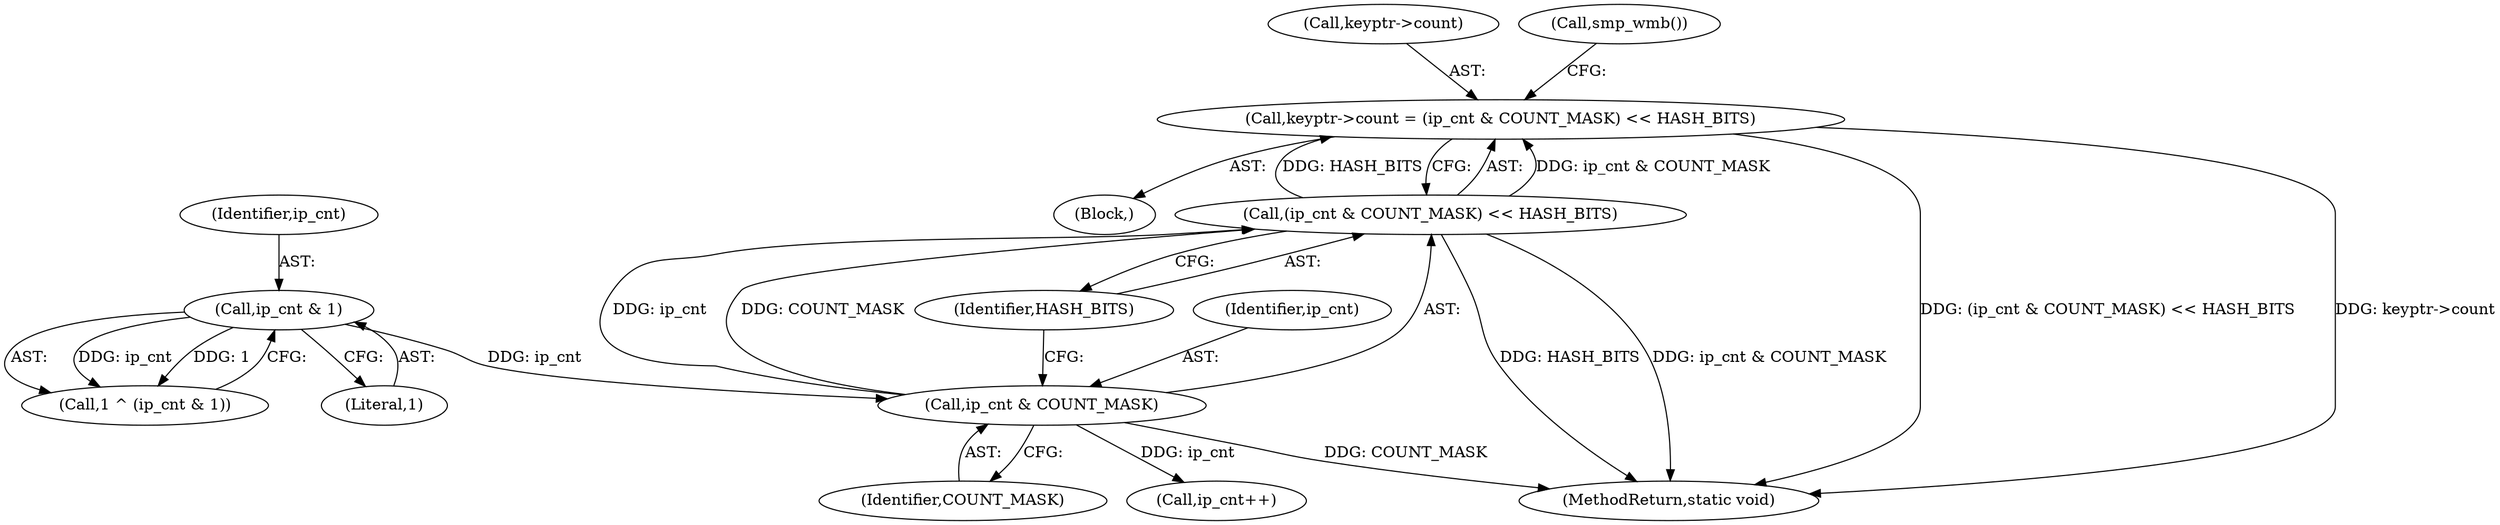 digraph "1_linux_6e5714eaf77d79ae1c8b47e3e040ff5411b717ec_1@pointer" {
"1000122" [label="(Call,keyptr->count = (ip_cnt & COUNT_MASK) << HASH_BITS)"];
"1000126" [label="(Call,(ip_cnt & COUNT_MASK) << HASH_BITS)"];
"1000127" [label="(Call,ip_cnt & COUNT_MASK)"];
"1000111" [label="(Call,ip_cnt & 1)"];
"1000127" [label="(Call,ip_cnt & COUNT_MASK)"];
"1000129" [label="(Identifier,COUNT_MASK)"];
"1000113" [label="(Literal,1)"];
"1000122" [label="(Call,keyptr->count = (ip_cnt & COUNT_MASK) << HASH_BITS)"];
"1000130" [label="(Identifier,HASH_BITS)"];
"1000128" [label="(Identifier,ip_cnt)"];
"1000126" [label="(Call,(ip_cnt & COUNT_MASK) << HASH_BITS)"];
"1000109" [label="(Call,1 ^ (ip_cnt & 1))"];
"1000102" [label="(Block,)"];
"1000111" [label="(Call,ip_cnt & 1)"];
"1000132" [label="(Call,ip_cnt++)"];
"1000123" [label="(Call,keyptr->count)"];
"1000139" [label="(MethodReturn,static void)"];
"1000112" [label="(Identifier,ip_cnt)"];
"1000131" [label="(Call,smp_wmb())"];
"1000122" -> "1000102"  [label="AST: "];
"1000122" -> "1000126"  [label="CFG: "];
"1000123" -> "1000122"  [label="AST: "];
"1000126" -> "1000122"  [label="AST: "];
"1000131" -> "1000122"  [label="CFG: "];
"1000122" -> "1000139"  [label="DDG: (ip_cnt & COUNT_MASK) << HASH_BITS"];
"1000122" -> "1000139"  [label="DDG: keyptr->count"];
"1000126" -> "1000122"  [label="DDG: ip_cnt & COUNT_MASK"];
"1000126" -> "1000122"  [label="DDG: HASH_BITS"];
"1000126" -> "1000130"  [label="CFG: "];
"1000127" -> "1000126"  [label="AST: "];
"1000130" -> "1000126"  [label="AST: "];
"1000126" -> "1000139"  [label="DDG: ip_cnt & COUNT_MASK"];
"1000126" -> "1000139"  [label="DDG: HASH_BITS"];
"1000127" -> "1000126"  [label="DDG: ip_cnt"];
"1000127" -> "1000126"  [label="DDG: COUNT_MASK"];
"1000127" -> "1000129"  [label="CFG: "];
"1000128" -> "1000127"  [label="AST: "];
"1000129" -> "1000127"  [label="AST: "];
"1000130" -> "1000127"  [label="CFG: "];
"1000127" -> "1000139"  [label="DDG: COUNT_MASK"];
"1000111" -> "1000127"  [label="DDG: ip_cnt"];
"1000127" -> "1000132"  [label="DDG: ip_cnt"];
"1000111" -> "1000109"  [label="AST: "];
"1000111" -> "1000113"  [label="CFG: "];
"1000112" -> "1000111"  [label="AST: "];
"1000113" -> "1000111"  [label="AST: "];
"1000109" -> "1000111"  [label="CFG: "];
"1000111" -> "1000109"  [label="DDG: ip_cnt"];
"1000111" -> "1000109"  [label="DDG: 1"];
}
